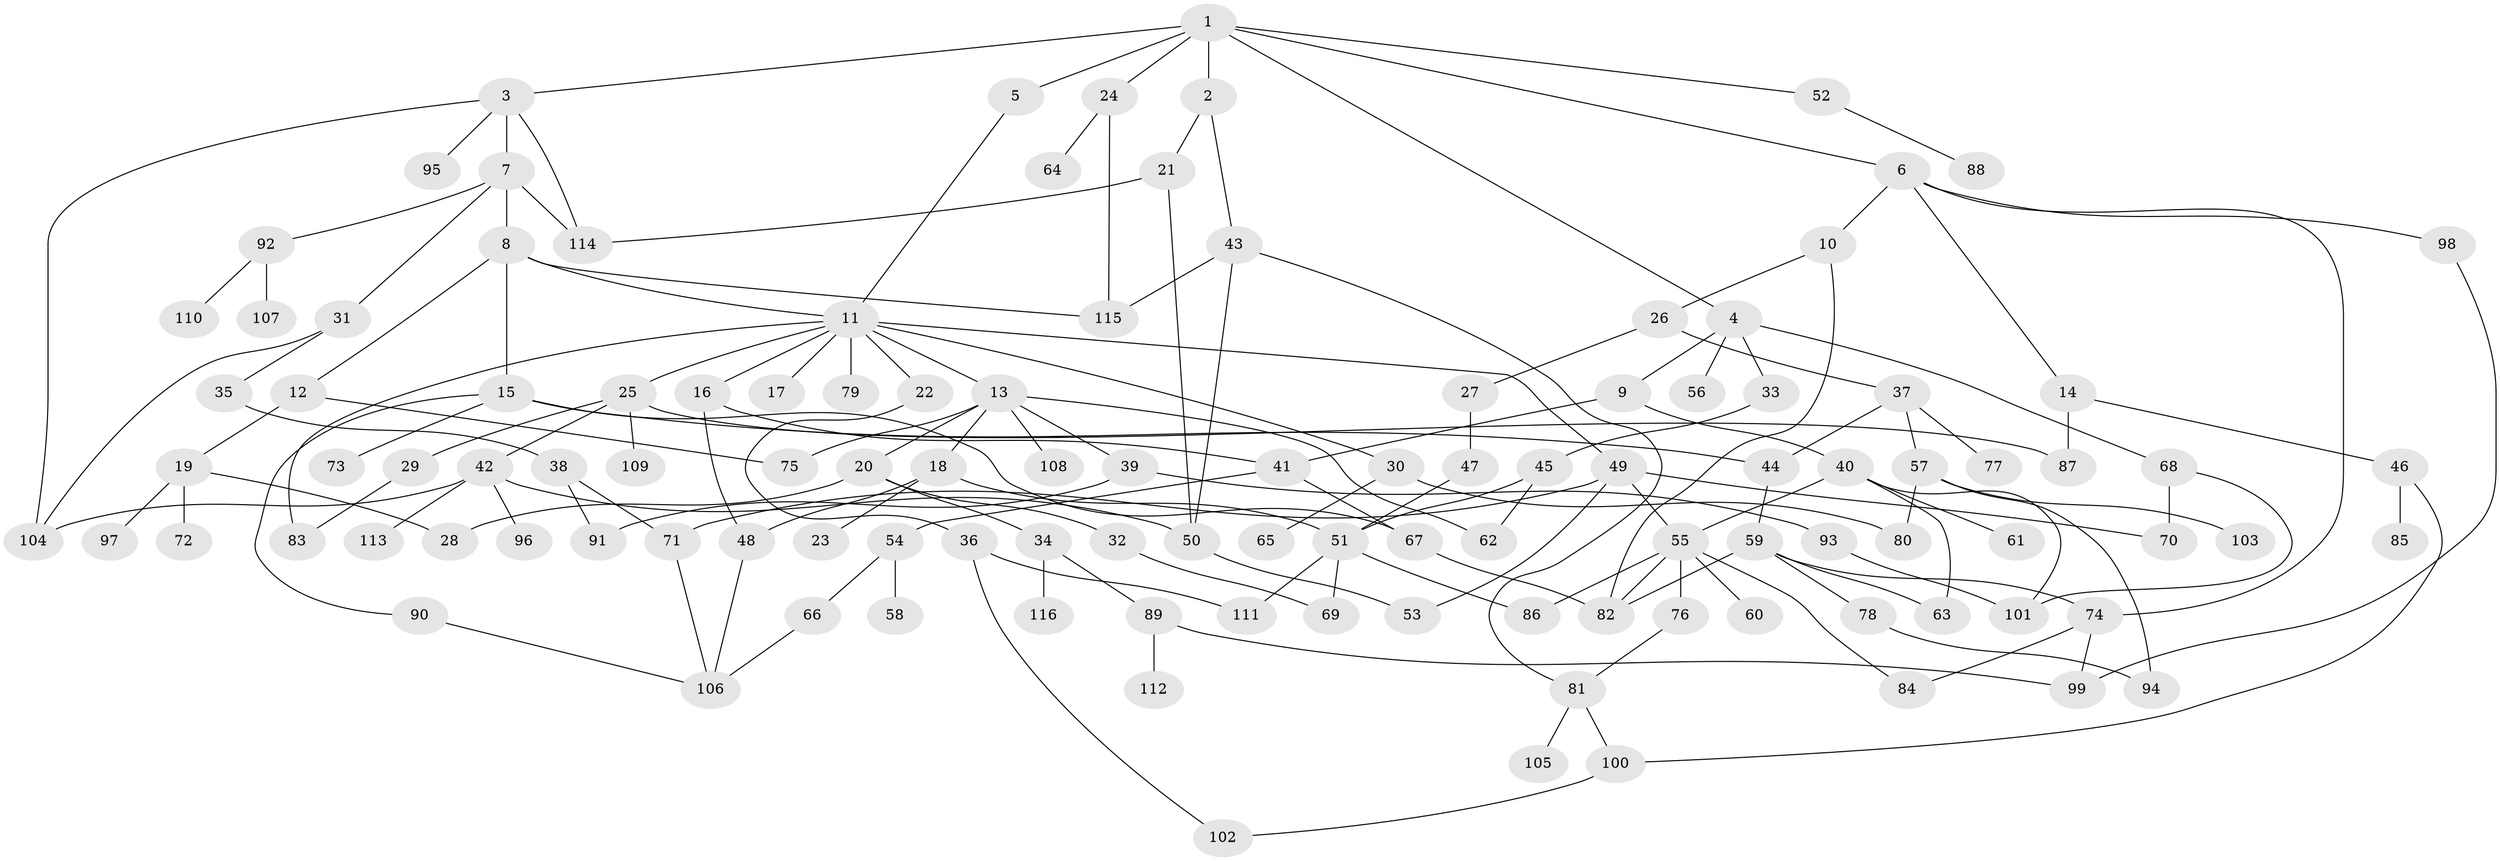 // coarse degree distribution, {8: 0.02564102564102564, 5: 0.11538461538461539, 4: 0.14102564102564102, 2: 0.2692307692307692, 6: 0.038461538461538464, 12: 0.01282051282051282, 3: 0.1794871794871795, 1: 0.20512820512820512, 7: 0.01282051282051282}
// Generated by graph-tools (version 1.1) at 2025/41/03/06/25 10:41:26]
// undirected, 116 vertices, 161 edges
graph export_dot {
graph [start="1"]
  node [color=gray90,style=filled];
  1;
  2;
  3;
  4;
  5;
  6;
  7;
  8;
  9;
  10;
  11;
  12;
  13;
  14;
  15;
  16;
  17;
  18;
  19;
  20;
  21;
  22;
  23;
  24;
  25;
  26;
  27;
  28;
  29;
  30;
  31;
  32;
  33;
  34;
  35;
  36;
  37;
  38;
  39;
  40;
  41;
  42;
  43;
  44;
  45;
  46;
  47;
  48;
  49;
  50;
  51;
  52;
  53;
  54;
  55;
  56;
  57;
  58;
  59;
  60;
  61;
  62;
  63;
  64;
  65;
  66;
  67;
  68;
  69;
  70;
  71;
  72;
  73;
  74;
  75;
  76;
  77;
  78;
  79;
  80;
  81;
  82;
  83;
  84;
  85;
  86;
  87;
  88;
  89;
  90;
  91;
  92;
  93;
  94;
  95;
  96;
  97;
  98;
  99;
  100;
  101;
  102;
  103;
  104;
  105;
  106;
  107;
  108;
  109;
  110;
  111;
  112;
  113;
  114;
  115;
  116;
  1 -- 2;
  1 -- 3;
  1 -- 4;
  1 -- 5;
  1 -- 6;
  1 -- 24;
  1 -- 52;
  2 -- 21;
  2 -- 43;
  3 -- 7;
  3 -- 95;
  3 -- 104;
  3 -- 114;
  4 -- 9;
  4 -- 33;
  4 -- 56;
  4 -- 68;
  5 -- 11;
  6 -- 10;
  6 -- 14;
  6 -- 74;
  6 -- 98;
  7 -- 8;
  7 -- 31;
  7 -- 92;
  7 -- 114;
  8 -- 11;
  8 -- 12;
  8 -- 15;
  8 -- 115;
  9 -- 40;
  9 -- 41;
  10 -- 26;
  10 -- 82;
  11 -- 13;
  11 -- 16;
  11 -- 17;
  11 -- 22;
  11 -- 25;
  11 -- 30;
  11 -- 49;
  11 -- 79;
  11 -- 83;
  12 -- 19;
  12 -- 75;
  13 -- 18;
  13 -- 20;
  13 -- 39;
  13 -- 108;
  13 -- 62;
  13 -- 75;
  14 -- 46;
  14 -- 87;
  15 -- 73;
  15 -- 90;
  15 -- 67;
  15 -- 44;
  16 -- 48;
  16 -- 41;
  18 -- 23;
  18 -- 51;
  18 -- 48;
  19 -- 72;
  19 -- 97;
  19 -- 28;
  20 -- 28;
  20 -- 32;
  20 -- 34;
  21 -- 50;
  21 -- 114;
  22 -- 36;
  24 -- 64;
  24 -- 115;
  25 -- 29;
  25 -- 42;
  25 -- 87;
  25 -- 109;
  26 -- 27;
  26 -- 37;
  27 -- 47;
  29 -- 83;
  30 -- 65;
  30 -- 80;
  31 -- 35;
  31 -- 104;
  32 -- 69;
  33 -- 45;
  34 -- 89;
  34 -- 116;
  35 -- 38;
  36 -- 102;
  36 -- 111;
  37 -- 44;
  37 -- 57;
  37 -- 77;
  38 -- 71;
  38 -- 91;
  39 -- 93;
  39 -- 91;
  40 -- 55;
  40 -- 61;
  40 -- 63;
  40 -- 101;
  41 -- 54;
  41 -- 67;
  42 -- 96;
  42 -- 113;
  42 -- 104;
  42 -- 50;
  43 -- 81;
  43 -- 50;
  43 -- 115;
  44 -- 59;
  45 -- 62;
  45 -- 51;
  46 -- 85;
  46 -- 100;
  47 -- 51;
  48 -- 106;
  49 -- 70;
  49 -- 53;
  49 -- 55;
  49 -- 71;
  50 -- 53;
  51 -- 69;
  51 -- 86;
  51 -- 111;
  52 -- 88;
  54 -- 58;
  54 -- 66;
  55 -- 60;
  55 -- 76;
  55 -- 84;
  55 -- 82;
  55 -- 86;
  57 -- 94;
  57 -- 103;
  57 -- 80;
  59 -- 63;
  59 -- 78;
  59 -- 82;
  59 -- 74;
  66 -- 106;
  67 -- 82;
  68 -- 101;
  68 -- 70;
  71 -- 106;
  74 -- 84;
  74 -- 99;
  76 -- 81;
  78 -- 94;
  81 -- 105;
  81 -- 100;
  89 -- 99;
  89 -- 112;
  90 -- 106;
  92 -- 107;
  92 -- 110;
  93 -- 101;
  98 -- 99;
  100 -- 102;
}
